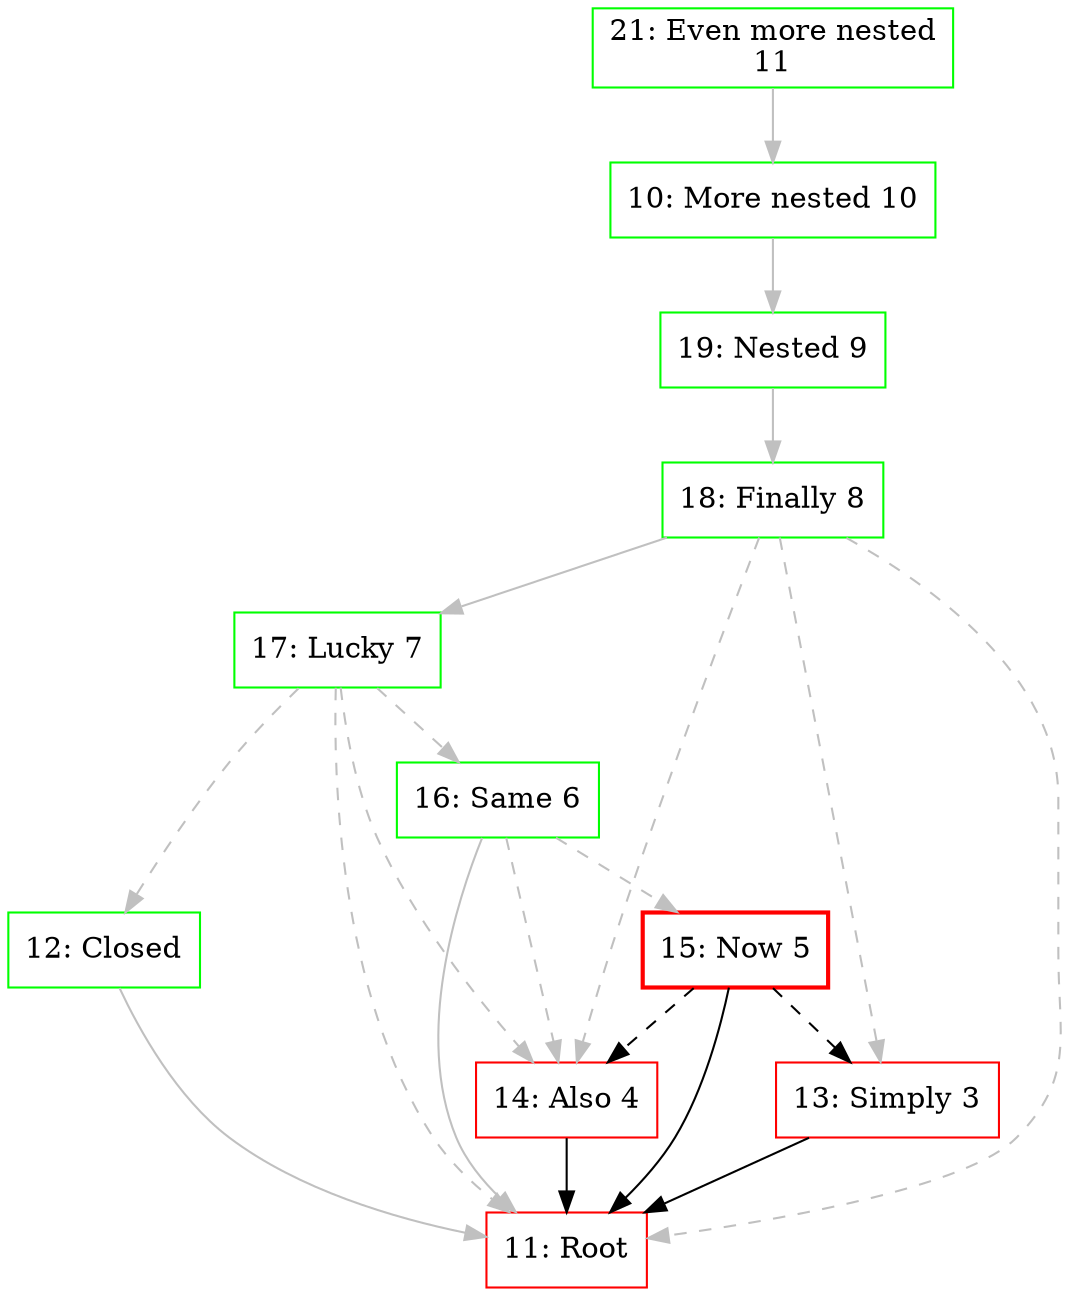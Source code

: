 digraph g {
node [shape=box];
10 [label="10: More nested 10", color=green];
11 [label="11: Root", color=red];
12 [label="12: Closed", color=green];
13 [label="13: Simply 3", color=red];
14 [label="14: Also 4", color=red];
15 [label="15: Now 5", color=red, style=bold];
16 [label="16: Same 6", color=green];
17 [label="17: Lucky 7", color=green];
18 [label="18: Finally 8", color=green];
19 [label="19: Nested 9", color=green];
21 [label="21: Even more nested
11", color=green];
21 -> 10 [color=gray];
12 -> 11 [color=gray];
13 -> 11 [color=black];
14 -> 11 [color=black];
15 -> 11 [color=black];
16 -> 11 [color=gray];
17 -> 11 [color=gray, style=dashed];
18 -> 11 [color=gray, style=dashed];
17 -> 12 [color=gray, style=dashed];
15 -> 13 [color=black, style=dashed];
18 -> 13 [color=gray, style=dashed];
15 -> 14 [color=black, style=dashed];
16 -> 14 [color=gray, style=dashed];
17 -> 14 [color=gray, style=dashed];
18 -> 14 [color=gray, style=dashed];
16 -> 15 [color=gray, style=dashed];
17 -> 16 [color=gray, style=dashed];
18 -> 17 [color=gray];
19 -> 18 [color=gray];
10 -> 19 [color=gray];
}
